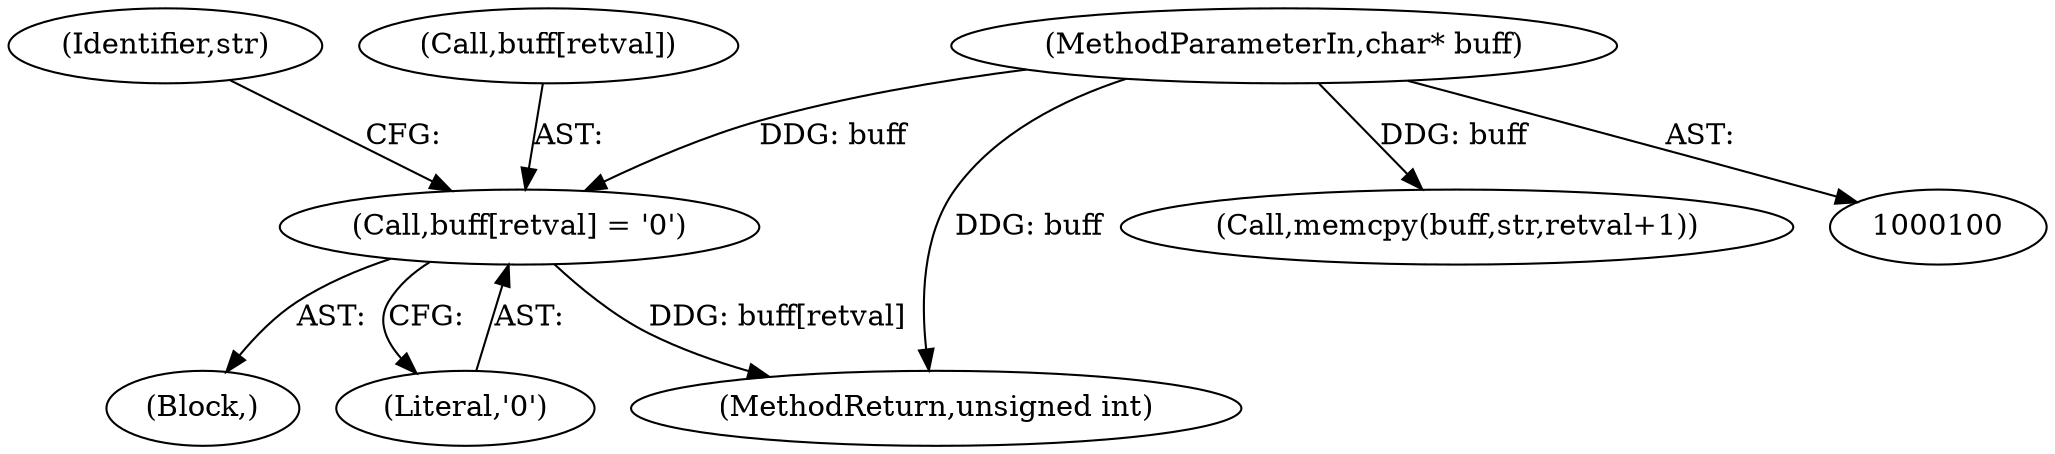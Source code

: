 digraph "1_openmpt_927688ddab43c2b203569de79407a899e734fabe@array" {
"1000163" [label="(Call,buff[retval] = '\0')"];
"1000103" [label="(MethodParameterIn,char* buff)"];
"1000156" [label="(Block,)"];
"1000167" [label="(Literal,'\0')"];
"1000169" [label="(Identifier,str)"];
"1000164" [label="(Call,buff[retval])"];
"1000103" [label="(MethodParameterIn,char* buff)"];
"1000172" [label="(MethodReturn,unsigned int)"];
"1000163" [label="(Call,buff[retval] = '\0')"];
"1000157" [label="(Call,memcpy(buff,str,retval+1))"];
"1000163" -> "1000156"  [label="AST: "];
"1000163" -> "1000167"  [label="CFG: "];
"1000164" -> "1000163"  [label="AST: "];
"1000167" -> "1000163"  [label="AST: "];
"1000169" -> "1000163"  [label="CFG: "];
"1000163" -> "1000172"  [label="DDG: buff[retval]"];
"1000103" -> "1000163"  [label="DDG: buff"];
"1000103" -> "1000100"  [label="AST: "];
"1000103" -> "1000172"  [label="DDG: buff"];
"1000103" -> "1000157"  [label="DDG: buff"];
}
